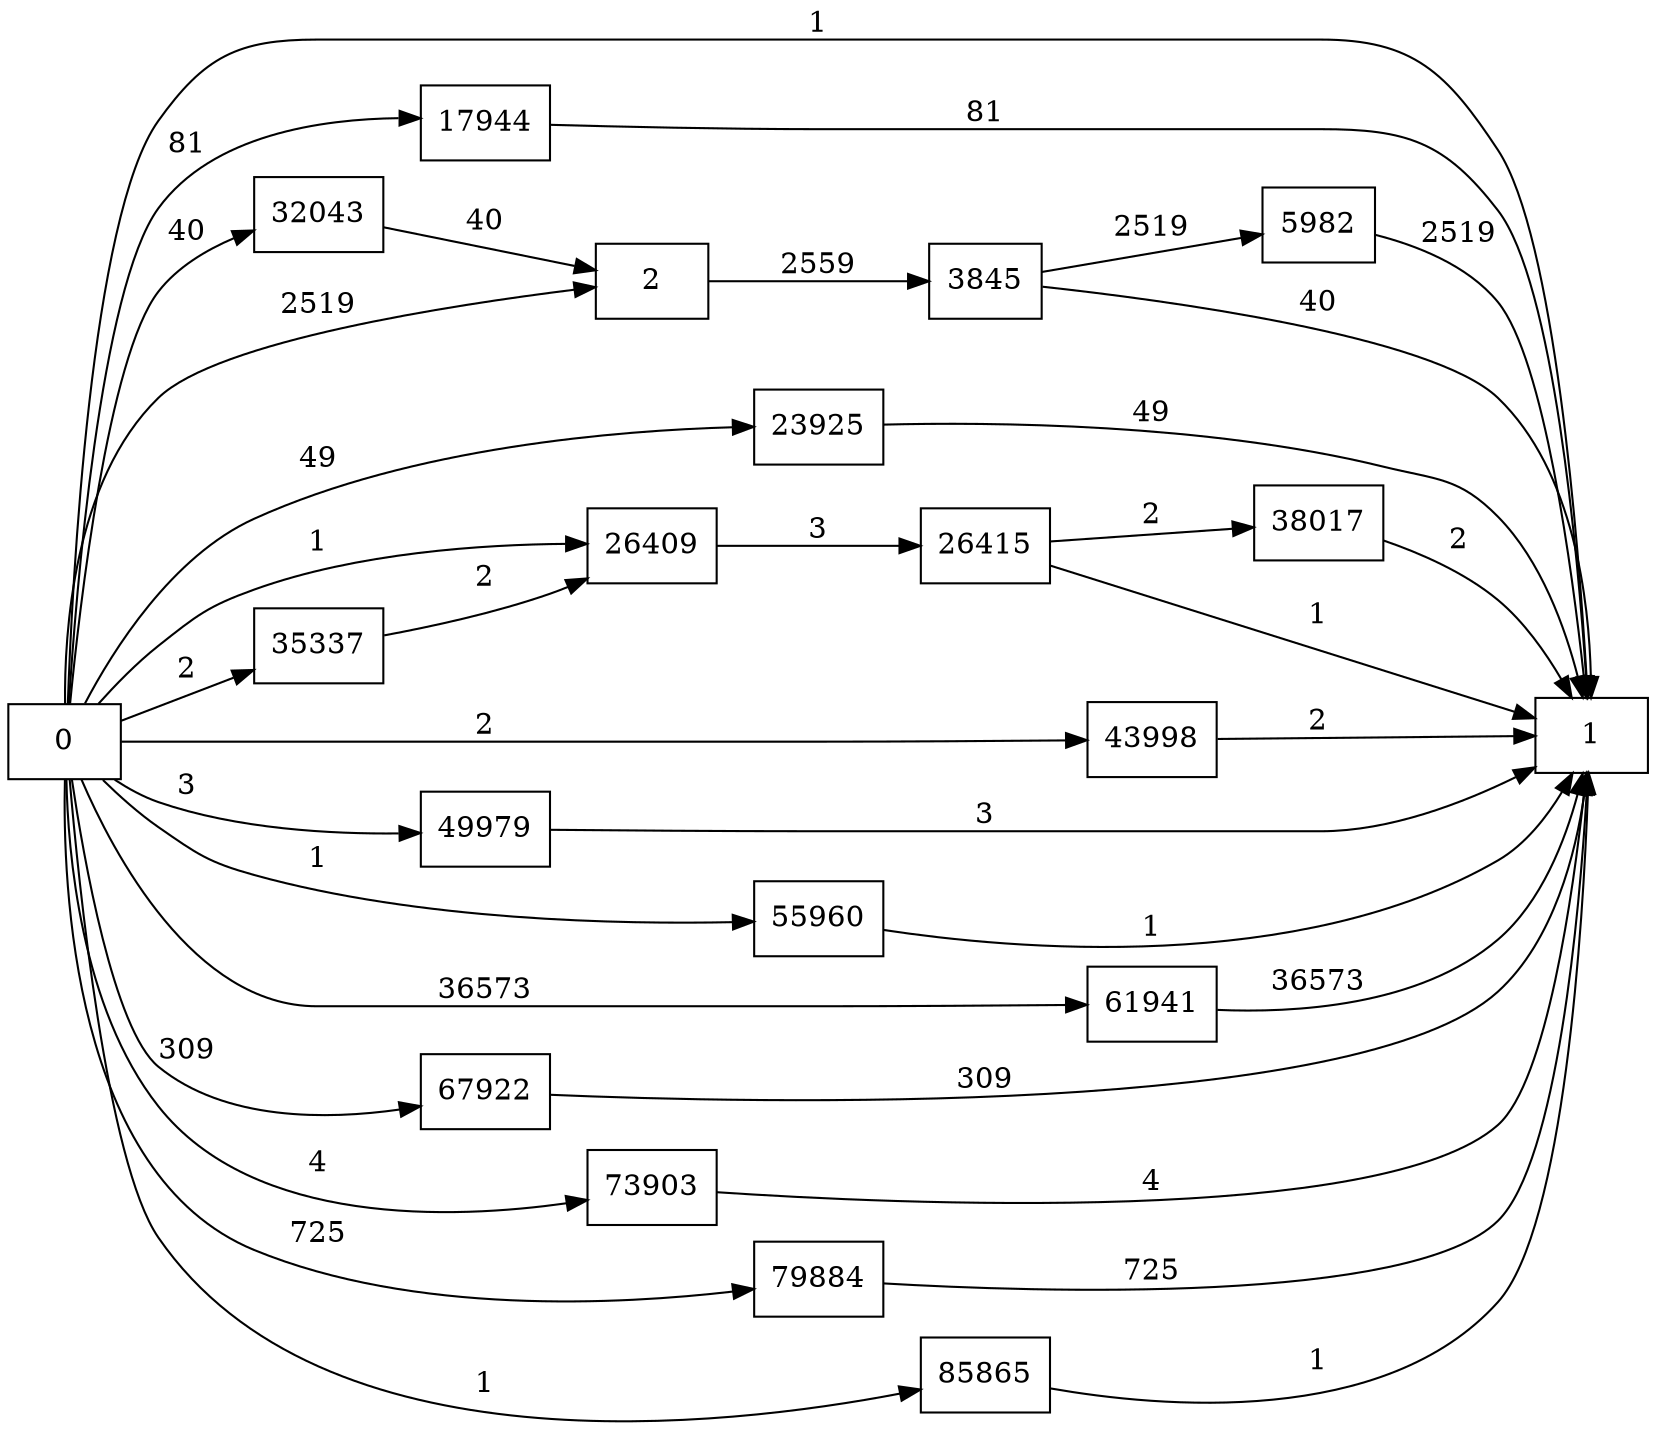 digraph {
	graph [rankdir=LR]
	node [shape=rectangle]
	2 -> 3845 [label=2559]
	3845 -> 1 [label=40]
	3845 -> 5982 [label=2519]
	5982 -> 1 [label=2519]
	17944 -> 1 [label=81]
	23925 -> 1 [label=49]
	26409 -> 26415 [label=3]
	26415 -> 1 [label=1]
	26415 -> 38017 [label=2]
	32043 -> 2 [label=40]
	35337 -> 26409 [label=2]
	38017 -> 1 [label=2]
	43998 -> 1 [label=2]
	49979 -> 1 [label=3]
	55960 -> 1 [label=1]
	61941 -> 1 [label=36573]
	67922 -> 1 [label=309]
	73903 -> 1 [label=4]
	79884 -> 1 [label=725]
	85865 -> 1 [label=1]
	0 -> 2 [label=2519]
	0 -> 1 [label=1]
	0 -> 17944 [label=81]
	0 -> 23925 [label=49]
	0 -> 26409 [label=1]
	0 -> 32043 [label=40]
	0 -> 35337 [label=2]
	0 -> 43998 [label=2]
	0 -> 49979 [label=3]
	0 -> 55960 [label=1]
	0 -> 61941 [label=36573]
	0 -> 67922 [label=309]
	0 -> 73903 [label=4]
	0 -> 79884 [label=725]
	0 -> 85865 [label=1]
}

